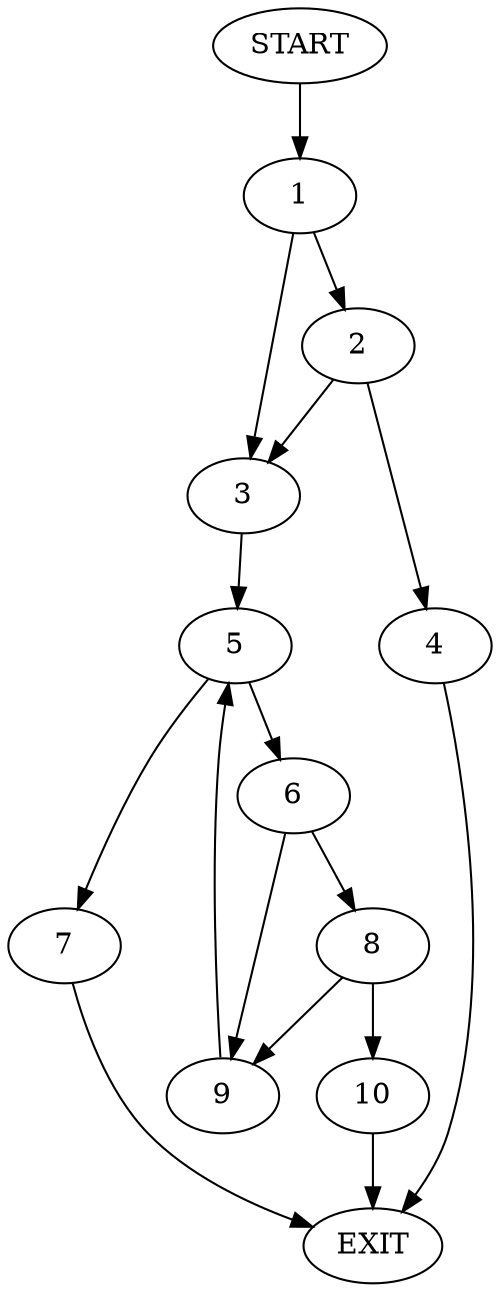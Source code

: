 digraph {
0 [label="START"]
11 [label="EXIT"]
0 -> 1
1 -> 2
1 -> 3
2 -> 4
2 -> 3
3 -> 5
4 -> 11
5 -> 6
5 -> 7
6 -> 8
6 -> 9
7 -> 11
8 -> 10
8 -> 9
9 -> 5
10 -> 11
}
